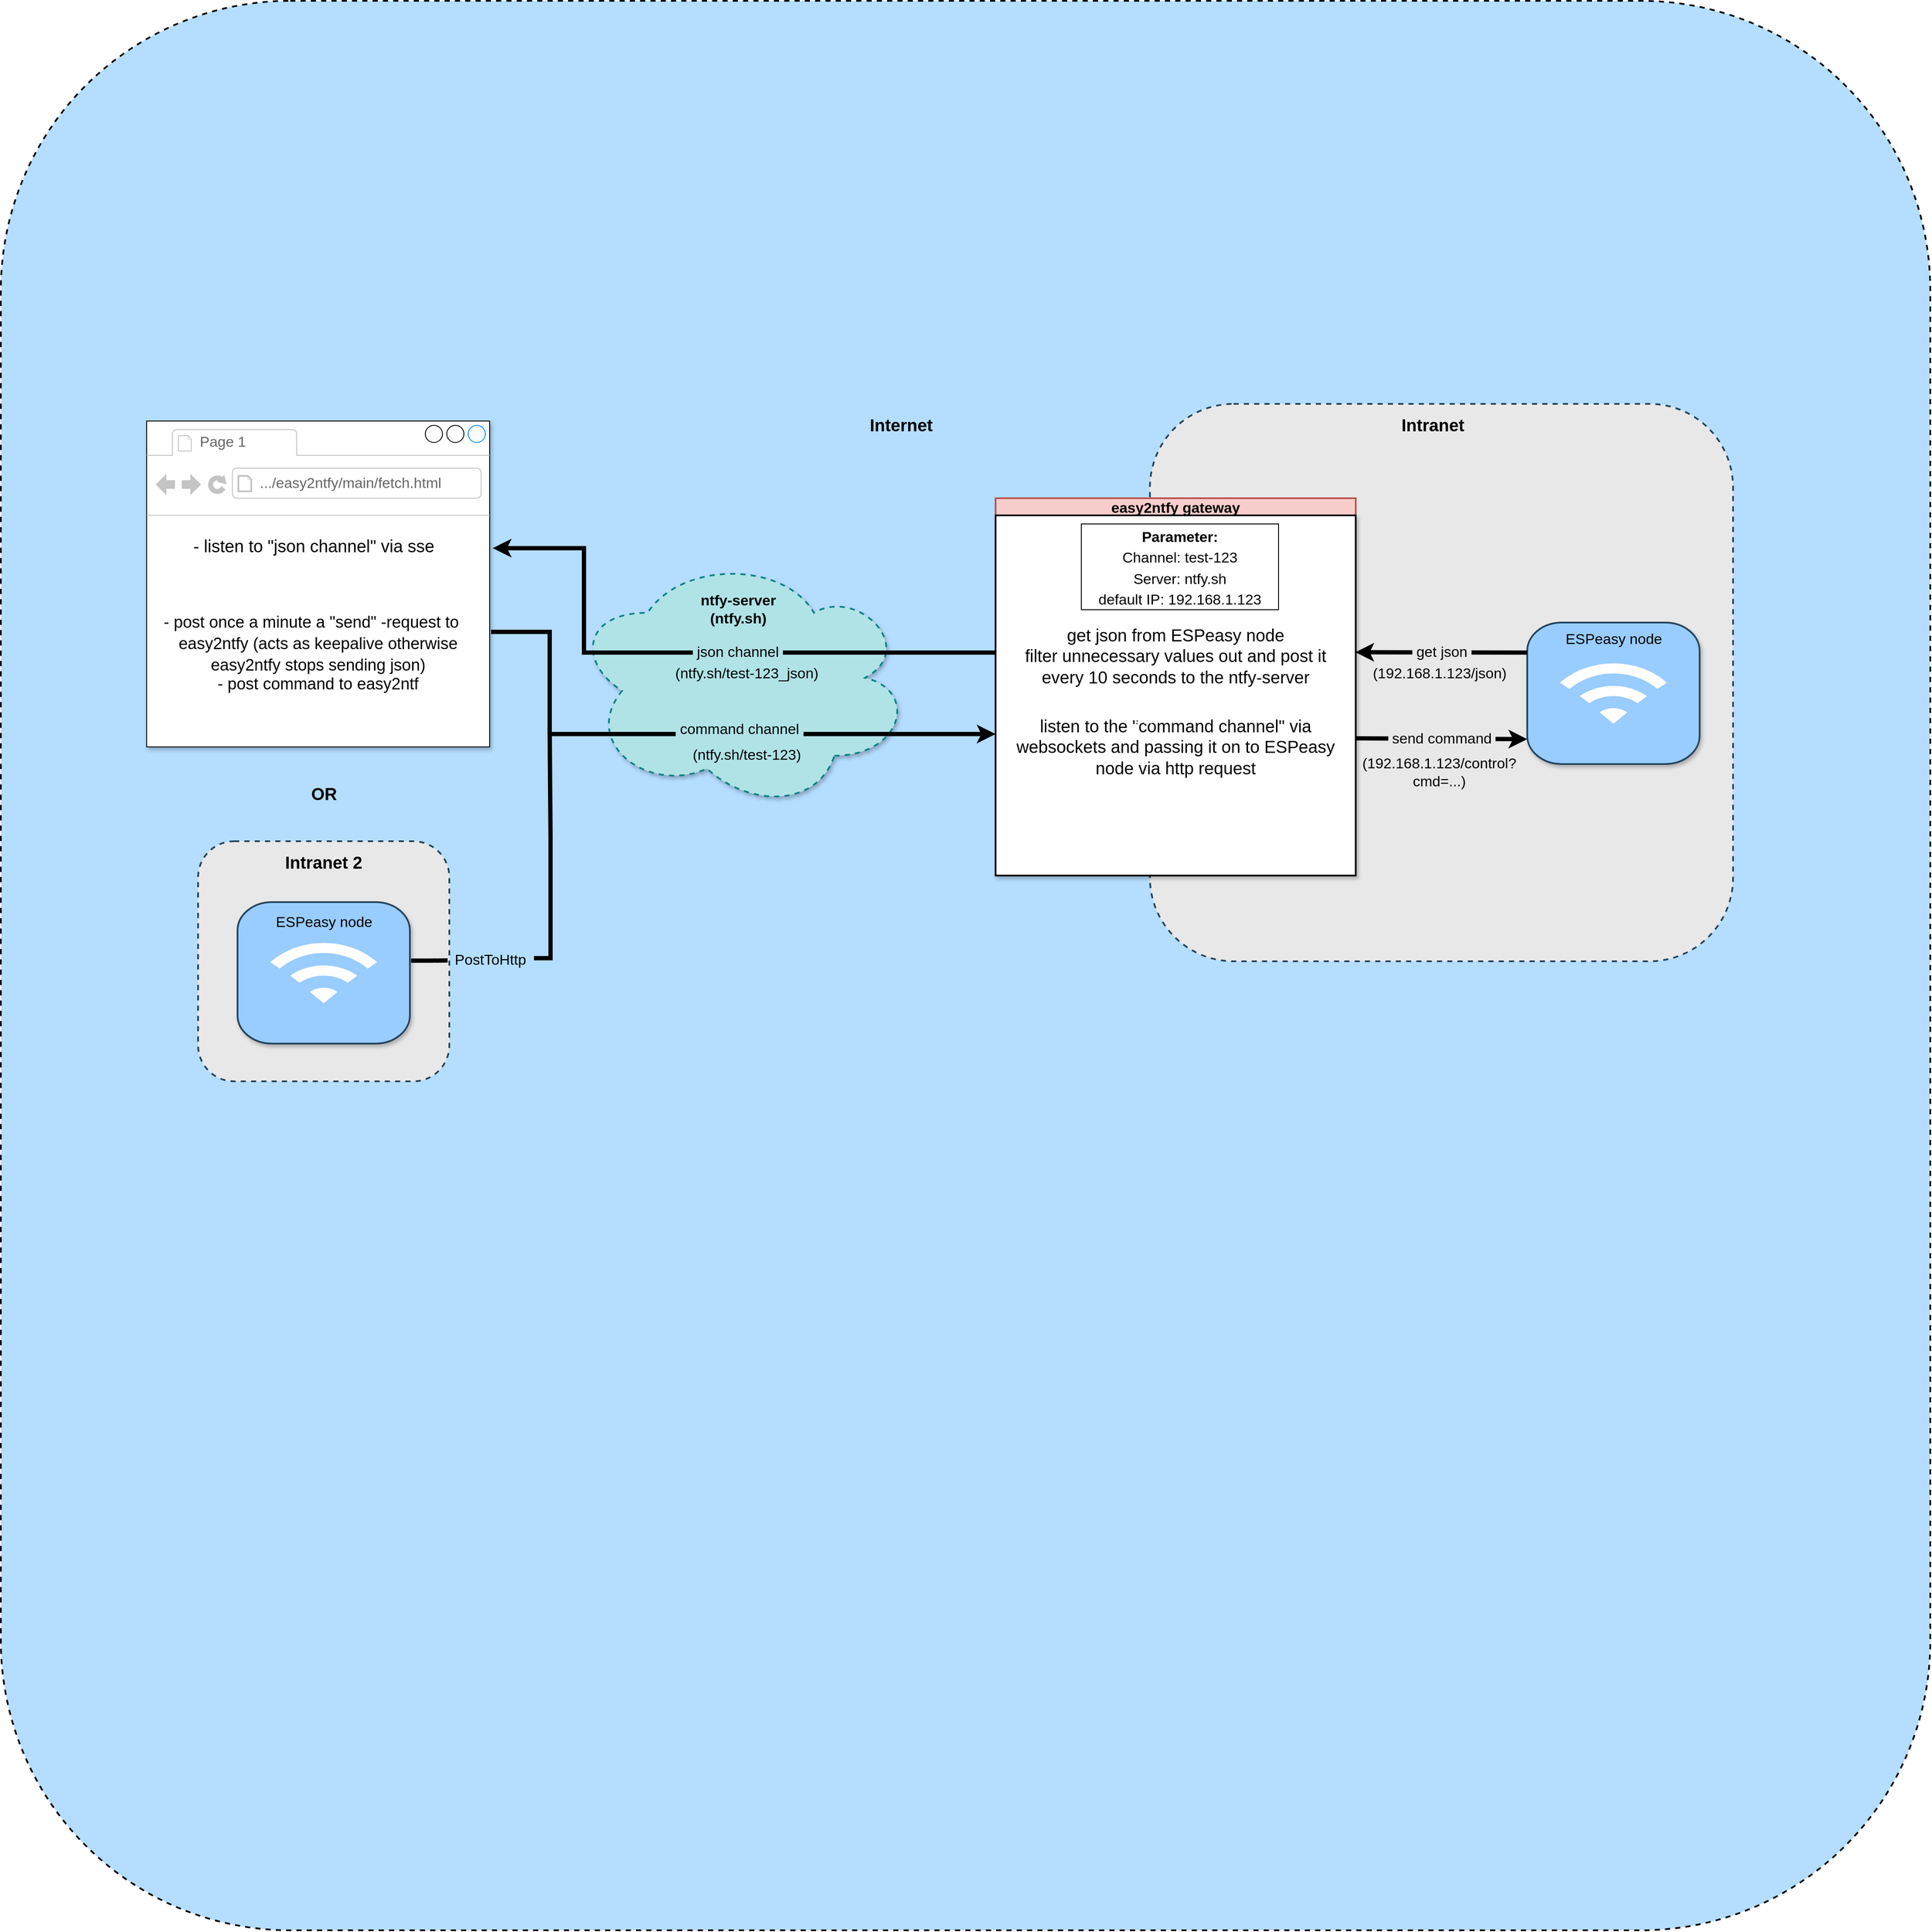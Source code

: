 <mxfile version="20.8.16" type="device"><diagram name="Seite-1" id="kDiK-yWM1GOP67MuToDi"><mxGraphModel dx="14350" dy="734" grid="1" gridSize="10" guides="1" tooltips="1" connect="1" arrows="1" fold="1" page="1" pageScale="1" pageWidth="13300" pageHeight="4681" math="0" shadow="0"><root><mxCell id="0"/><mxCell id="1" parent="0"/><mxCell id="r0xS-WkgvrGhfCiY5FnQ-36" value="" style="whiteSpace=wrap;html=1;aspect=fixed;rounded=1;shadow=0;glass=0;dashed=1;sketch=0;strokeWidth=2;fontSize=20;fillColor=#b5ddff;strokeColor=#000000;labelBackgroundColor=#b4deff;" parent="1" vertex="1"><mxGeometry x="-130" y="40" width="2250" height="2250" as="geometry"/></mxCell><mxCell id="r0xS-WkgvrGhfCiY5FnQ-31" value="" style="rounded=1;whiteSpace=wrap;html=1;shadow=0;glass=0;sketch=0;strokeWidth=2;fontSize=17;dashed=1;fillColor=#e8e8e8;strokeColor=#23445d;" parent="1" vertex="1"><mxGeometry x="1210" y="510" width="680" height="650" as="geometry"/></mxCell><mxCell id="r0xS-WkgvrGhfCiY5FnQ-55" value="" style="html=1;strokeWidth=2;shadow=1;dashed=0;shape=mxgraph.ios7.misc.wifi;fillColor=#99CCFF;strokeColor=#23445d;buttonText=;strokeColor2=#222222;fontColor=default;fontSize=17;verticalLabelPosition=bottom;verticalAlign=top;align=center;sketch=0;fontFamily=Helvetica;" parent="1" vertex="1"><mxGeometry x="1650" y="765" width="201" height="165" as="geometry"/></mxCell><mxCell id="r0xS-WkgvrGhfCiY5FnQ-46" value="" style="ellipse;shape=cloud;whiteSpace=wrap;html=1;rounded=1;shadow=1;glass=0;dashed=1;labelBackgroundColor=#e8e8e8;sketch=0;strokeColor=#0e8088;strokeWidth=2;fontSize=17;fillColor=#b0e3e6;direction=west;" parent="1" vertex="1"><mxGeometry x="545" y="693" width="396" height="303" as="geometry"/></mxCell><mxCell id="r0xS-WkgvrGhfCiY5FnQ-5" value="&lt;span style=&quot;font-size: 17px;&quot;&gt;&lt;br&gt;&lt;/span&gt;" style="strokeWidth=1;shadow=1;dashed=0;align=left;html=1;shape=mxgraph.mockup.containers.browserWindow;rSize=0;strokeColor2=#008cff;strokeColor3=#c4c4c4;mainText=,;recursiveResize=0;" parent="1" vertex="1"><mxGeometry x="40" y="530" width="400" height="380" as="geometry"/></mxCell><mxCell id="r0xS-WkgvrGhfCiY5FnQ-6" value="Page 1" style="strokeWidth=1;shadow=0;dashed=0;align=center;html=1;shape=mxgraph.mockup.containers.anchor;fontSize=17;fontColor=#666666;align=left;" parent="r0xS-WkgvrGhfCiY5FnQ-5" vertex="1"><mxGeometry x="60" y="12" width="110" height="26" as="geometry"/></mxCell><mxCell id="r0xS-WkgvrGhfCiY5FnQ-7" value=".../easy2ntfy/main/fetch.html" style="strokeWidth=1;shadow=0;dashed=0;align=center;html=1;shape=mxgraph.mockup.containers.anchor;rSize=0;fontSize=17;fontColor=#666666;align=left;" parent="r0xS-WkgvrGhfCiY5FnQ-5" vertex="1"><mxGeometry x="130" y="60" width="250" height="26" as="geometry"/></mxCell><mxCell id="r0xS-WkgvrGhfCiY5FnQ-33" value="- listen to &quot;json channel&quot; via sse" style="text;html=1;strokeColor=none;fillColor=none;align=center;verticalAlign=middle;whiteSpace=wrap;rounded=0;fontSize=20;" parent="r0xS-WkgvrGhfCiY5FnQ-5" vertex="1"><mxGeometry x="35" y="120" width="320" height="50" as="geometry"/></mxCell><mxCell id="r0xS-WkgvrGhfCiY5FnQ-34" value="&lt;font style=&quot;font-size: 19px;&quot;&gt;- post once a minute a &quot;send&quot; -request to&amp;nbsp; &amp;nbsp; easy2ntfy&amp;nbsp;&lt;span style=&quot;&quot;&gt;(acts as keepalive otherwise easy2ntfy stops&amp;nbsp;&lt;/span&gt;&lt;span style=&quot;&quot;&gt;sending json)&lt;/span&gt;&lt;br style=&quot;border-color: var(--border-color);&quot;&gt;&lt;/font&gt;&lt;div style=&quot;border-color: var(--border-color); font-size: 19px;&quot;&gt;&lt;span style=&quot;border-color: var(--border-color); background-color: initial;&quot;&gt;&lt;font style=&quot;font-size: 19px;&quot;&gt;- post command to easy2ntf&lt;/font&gt;&lt;/span&gt;&lt;/div&gt;" style="text;html=1;strokeColor=none;fillColor=none;align=center;verticalAlign=middle;whiteSpace=wrap;rounded=0;fontSize=20;" parent="r0xS-WkgvrGhfCiY5FnQ-5" vertex="1"><mxGeometry x="10" y="180" width="380" height="180" as="geometry"/></mxCell><mxCell id="r0xS-WkgvrGhfCiY5FnQ-10" value="" style="endArrow=classic;html=1;rounded=0;strokeColor=default;strokeWidth=5;fontSize=17;exitX=1.004;exitY=0.647;exitDx=0;exitDy=0;exitPerimeter=0;edgeStyle=orthogonalEdgeStyle;" parent="1" source="r0xS-WkgvrGhfCiY5FnQ-5" edge="1"><mxGeometry relative="1" as="geometry"><mxPoint x="810" y="895" as="sourcePoint"/><mxPoint x="1030" y="895" as="targetPoint"/><Array as="points"><mxPoint x="510" y="776"/><mxPoint x="510" y="895"/></Array></mxGeometry></mxCell><mxCell id="r0xS-WkgvrGhfCiY5FnQ-11" value="&amp;nbsp;command channel&amp;nbsp;" style="edgeLabel;resizable=0;html=1;align=center;verticalAlign=middle;fontSize=17;labelBackgroundColor=#b0e2e6;" parent="r0xS-WkgvrGhfCiY5FnQ-10" connectable="0" vertex="1"><mxGeometry relative="1" as="geometry"><mxPoint x="54" y="-5" as="offset"/></mxGeometry></mxCell><mxCell id="r0xS-WkgvrGhfCiY5FnQ-12" value="" style="endArrow=classic;html=1;rounded=0;strokeColor=default;strokeWidth=5;fontSize=17;entryX=1.009;entryY=0.39;entryDx=0;entryDy=0;entryPerimeter=0;edgeStyle=orthogonalEdgeStyle;" parent="1" target="r0xS-WkgvrGhfCiY5FnQ-5" edge="1"><mxGeometry relative="1" as="geometry"><mxPoint x="1030" y="800" as="sourcePoint"/><mxPoint x="850" y="800" as="targetPoint"/><Array as="points"><mxPoint x="550" y="800"/><mxPoint x="550" y="678"/></Array></mxGeometry></mxCell><mxCell id="r0xS-WkgvrGhfCiY5FnQ-13" value="&amp;nbsp;json channel&amp;nbsp;" style="edgeLabel;resizable=0;html=1;align=center;verticalAlign=middle;fontSize=17;labelBackgroundColor=#b0e2e6;" parent="r0xS-WkgvrGhfCiY5FnQ-12" connectable="0" vertex="1"><mxGeometry relative="1" as="geometry"><mxPoint x="53" as="offset"/></mxGeometry></mxCell><mxCell id="r0xS-WkgvrGhfCiY5FnQ-16" value="" style="endArrow=classic;html=1;rounded=0;strokeColor=default;strokeWidth=5;fontSize=17;exitX=1;exitY=0.775;exitDx=0;exitDy=0;exitPerimeter=0;" parent="1" edge="1"><mxGeometry relative="1" as="geometry"><mxPoint x="1450" y="900" as="sourcePoint"/><mxPoint x="1650" y="901" as="targetPoint"/></mxGeometry></mxCell><mxCell id="r0xS-WkgvrGhfCiY5FnQ-17" value="&amp;nbsp;send command&amp;nbsp;" style="edgeLabel;resizable=0;html=1;align=center;verticalAlign=middle;fontSize=17;labelBackgroundColor=#e8e8e8;" parent="r0xS-WkgvrGhfCiY5FnQ-16" connectable="0" vertex="1"><mxGeometry relative="1" as="geometry"/></mxCell><mxCell id="r0xS-WkgvrGhfCiY5FnQ-18" value="" style="endArrow=classic;html=1;rounded=0;strokeColor=default;strokeWidth=5;fontSize=17;entryX=0.999;entryY=0.38;entryDx=0;entryDy=0;entryPerimeter=0;" parent="1" target="r0xS-WkgvrGhfCiY5FnQ-28" edge="1"><mxGeometry relative="1" as="geometry"><mxPoint x="1650" y="800" as="sourcePoint"/><mxPoint x="1450" y="798" as="targetPoint"/></mxGeometry></mxCell><mxCell id="r0xS-WkgvrGhfCiY5FnQ-19" value="&amp;nbsp;get json&amp;nbsp;" style="edgeLabel;resizable=0;html=1;align=center;verticalAlign=middle;fontSize=17;labelBackgroundColor=#e8e8e8;" parent="r0xS-WkgvrGhfCiY5FnQ-18" connectable="0" vertex="1"><mxGeometry relative="1" as="geometry"/></mxCell><mxCell id="r0xS-WkgvrGhfCiY5FnQ-30" value="&lt;font style=&quot;font-size: 20px;&quot;&gt;&lt;b&gt;Internet&lt;/b&gt;&lt;/font&gt;" style="text;html=1;strokeColor=none;fillColor=none;align=center;verticalAlign=middle;whiteSpace=wrap;rounded=0;fontSize=17;" parent="1" vertex="1"><mxGeometry x="890" y="520" width="60" height="30" as="geometry"/></mxCell><mxCell id="r0xS-WkgvrGhfCiY5FnQ-32" value="&lt;font style=&quot;font-size: 20px;&quot;&gt;&lt;b&gt;Intranet&lt;/b&gt;&lt;/font&gt;" style="text;html=1;strokeColor=none;fillColor=none;align=center;verticalAlign=middle;whiteSpace=wrap;rounded=0;fontSize=17;" parent="1" vertex="1"><mxGeometry x="1510" y="520" width="60" height="30" as="geometry"/></mxCell><mxCell id="r0xS-WkgvrGhfCiY5FnQ-3" value="&lt;font style=&quot;font-size: 17px;&quot;&gt;easy2ntfy gateway&lt;/font&gt;" style="swimlane;whiteSpace=wrap;html=1;shadow=0;fillColor=#f8cecc;strokeColor=#b85450;strokeWidth=2;rounded=0;glass=0;" parent="1" vertex="1"><mxGeometry x="1030" y="620" width="420" height="440" as="geometry"/></mxCell><mxCell id="r0xS-WkgvrGhfCiY5FnQ-28" value="" style="whiteSpace=wrap;html=1;aspect=fixed;rounded=0;shadow=1;glass=0;sketch=0;strokeWidth=2;fontSize=17;gradientColor=none;fillColor=default;" parent="r0xS-WkgvrGhfCiY5FnQ-3" vertex="1"><mxGeometry y="20" width="420" height="420" as="geometry"/></mxCell><mxCell id="r0xS-WkgvrGhfCiY5FnQ-24" value="&lt;font style=&quot;font-size: 20px;&quot;&gt;listen to the &quot;command channel&quot; via websockets and passing it on to ESPeasy node via http request&lt;/font&gt;" style="text;html=1;strokeColor=none;fillColor=none;align=center;verticalAlign=middle;whiteSpace=wrap;rounded=0;fontSize=17;" parent="r0xS-WkgvrGhfCiY5FnQ-3" vertex="1"><mxGeometry x="10" y="230" width="400" height="120" as="geometry"/></mxCell><mxCell id="r0xS-WkgvrGhfCiY5FnQ-25" value="&lt;font style=&quot;font-size: 20px;&quot;&gt;get json from ESPeasy node &lt;br&gt;filter unnecessary values out and post it every 10 seconds to the ntfy-server&lt;/font&gt;" style="text;html=1;strokeColor=none;fillColor=none;align=center;verticalAlign=middle;whiteSpace=wrap;rounded=0;fontSize=17;" parent="r0xS-WkgvrGhfCiY5FnQ-3" vertex="1"><mxGeometry x="10" y="124" width="400" height="120" as="geometry"/></mxCell><mxCell id="r0xS-WkgvrGhfCiY5FnQ-39" value="&lt;font style=&quot;font-size: 17px;&quot; color=&quot;#000000&quot;&gt;&lt;b&gt;&lt;span style=&quot;font-family: Helvetica; font-style: normal; font-variant-ligatures: normal; font-variant-caps: normal; letter-spacing: normal; orphans: 2; text-align: center; text-indent: 0px; text-transform: none; widows: 2; word-spacing: 0px; -webkit-text-stroke-width: 0px; text-decoration-thickness: initial; text-decoration-style: initial; text-decoration-color: initial; float: none; display: inline !important;&quot;&gt;Parameter:&lt;/span&gt;&lt;br style=&quot;border-color: var(--border-color); font-family: Helvetica; font-style: normal; font-variant-ligatures: normal; font-variant-caps: normal; letter-spacing: normal; orphans: 2; text-align: center; text-indent: 0px; text-transform: none; widows: 2; word-spacing: 0px; -webkit-text-stroke-width: 0px; text-decoration-thickness: initial; text-decoration-style: initial; text-decoration-color: initial;&quot;&gt;&lt;/b&gt;&lt;span style=&quot;font-family: Helvetica; font-style: normal; font-variant-ligatures: normal; font-variant-caps: normal; font-weight: 400; letter-spacing: normal; orphans: 2; text-align: center; text-indent: 0px; text-transform: none; widows: 2; word-spacing: 0px; -webkit-text-stroke-width: 0px; text-decoration-thickness: initial; text-decoration-style: initial; text-decoration-color: initial; float: none; display: inline !important;&quot;&gt;Channel: test-123&lt;/span&gt;&lt;br style=&quot;border-color: var(--border-color); font-family: Helvetica; font-style: normal; font-variant-ligatures: normal; font-variant-caps: normal; font-weight: 400; letter-spacing: normal; orphans: 2; text-align: center; text-indent: 0px; text-transform: none; widows: 2; word-spacing: 0px; -webkit-text-stroke-width: 0px; text-decoration-thickness: initial; text-decoration-style: initial; text-decoration-color: initial;&quot;&gt;&lt;span style=&quot;font-family: Helvetica; font-style: normal; font-variant-ligatures: normal; font-variant-caps: normal; font-weight: 400; letter-spacing: normal; orphans: 2; text-align: center; text-indent: 0px; text-transform: none; widows: 2; word-spacing: 0px; -webkit-text-stroke-width: 0px; text-decoration-thickness: initial; text-decoration-style: initial; text-decoration-color: initial; float: none; display: inline !important;&quot;&gt;Server: ntfy.sh&lt;/span&gt;&lt;br style=&quot;border-color: var(--border-color); font-family: Helvetica; font-style: normal; font-variant-ligatures: normal; font-variant-caps: normal; font-weight: 400; letter-spacing: normal; orphans: 2; text-align: center; text-indent: 0px; text-transform: none; widows: 2; word-spacing: 0px; -webkit-text-stroke-width: 0px; text-decoration-thickness: initial; text-decoration-style: initial; text-decoration-color: initial;&quot;&gt;&lt;span style=&quot;font-family: Helvetica; font-style: normal; font-variant-ligatures: normal; font-variant-caps: normal; font-weight: 400; letter-spacing: normal; orphans: 2; text-align: center; text-indent: 0px; text-transform: none; widows: 2; word-spacing: 0px; -webkit-text-stroke-width: 0px; text-decoration-thickness: initial; text-decoration-style: initial; text-decoration-color: initial; float: none; display: inline !important;&quot;&gt;default IP: 192.168.1.123&lt;/span&gt;&lt;/font&gt;" style="text;html=1;strokeColor=default;fillColor=none;align=center;verticalAlign=middle;whiteSpace=wrap;rounded=0;fontSize=20;fontColor=#FFFFFF;" parent="r0xS-WkgvrGhfCiY5FnQ-3" vertex="1"><mxGeometry x="100" y="30" width="230" height="100" as="geometry"/></mxCell><mxCell id="r0xS-WkgvrGhfCiY5FnQ-38" value="Text" style="text;html=1;strokeColor=none;fillColor=none;align=center;verticalAlign=middle;whiteSpace=wrap;rounded=0;fontSize=20;fontColor=#FFFFFF;" parent="1" vertex="1"><mxGeometry x="1170" y="860" width="60" height="30" as="geometry"/></mxCell><mxCell id="r0xS-WkgvrGhfCiY5FnQ-41" value="(ntfy.sh/test-123_json)" style="text;html=1;strokeColor=none;fillColor=none;align=center;verticalAlign=middle;whiteSpace=wrap;rounded=0;fontSize=17;fontColor=#000000;" parent="1" vertex="1"><mxGeometry x="650" y="810" width="180" height="30" as="geometry"/></mxCell><mxCell id="r0xS-WkgvrGhfCiY5FnQ-42" value="(ntfy.sh/test-123)" style="text;html=1;strokeColor=none;fillColor=none;align=center;verticalAlign=middle;whiteSpace=wrap;rounded=0;fontSize=17;fontColor=#000000;" parent="1" vertex="1"><mxGeometry x="650" y="905" width="180" height="30" as="geometry"/></mxCell><mxCell id="r0xS-WkgvrGhfCiY5FnQ-43" value="(192.168.1.123/json)" style="text;html=1;strokeColor=none;fillColor=none;align=center;verticalAlign=middle;whiteSpace=wrap;rounded=0;fontSize=17;fontColor=#000000;" parent="1" vertex="1"><mxGeometry x="1457.5" y="810" width="180" height="30" as="geometry"/></mxCell><mxCell id="r0xS-WkgvrGhfCiY5FnQ-44" value="(192.168.1.123/control?cmd=...)" style="text;html=1;strokeColor=none;fillColor=none;align=center;verticalAlign=middle;whiteSpace=wrap;rounded=0;fontSize=17;fontColor=#000000;" parent="1" vertex="1"><mxGeometry x="1465" y="910" width="165" height="60" as="geometry"/></mxCell><mxCell id="r0xS-WkgvrGhfCiY5FnQ-53" value="&lt;b&gt;ntfy-server&lt;br style=&quot;border-color: var(--border-color);&quot;&gt;&lt;span style=&quot;&quot;&gt;(ntfy.sh)&lt;/span&gt;&lt;/b&gt;" style="text;html=1;strokeColor=none;fillColor=none;align=center;verticalAlign=middle;whiteSpace=wrap;rounded=0;fontSize=17;fontColor=#000000;labelBackgroundColor=none;" parent="1" vertex="1"><mxGeometry x="660" y="735" width="140" height="30" as="geometry"/></mxCell><mxCell id="r0xS-WkgvrGhfCiY5FnQ-56" value="ESPeasy node" style="text;html=1;strokeColor=none;fillColor=none;align=center;verticalAlign=middle;whiteSpace=wrap;rounded=0;fontSize=17;fontColor=#000000;" parent="1" vertex="1"><mxGeometry x="1690.5" y="770" width="120" height="30" as="geometry"/></mxCell><mxCell id="r0xS-WkgvrGhfCiY5FnQ-58" value="" style="rounded=1;whiteSpace=wrap;html=1;shadow=0;glass=0;sketch=0;strokeWidth=2;fontSize=17;dashed=1;fillColor=#e8e8e8;strokeColor=#23445d;" parent="1" vertex="1"><mxGeometry x="100" y="1020" width="293" height="280" as="geometry"/></mxCell><mxCell id="r0xS-WkgvrGhfCiY5FnQ-69" style="edgeStyle=orthogonalEdgeStyle;rounded=0;orthogonalLoop=1;jettySize=auto;html=1;exitX=1.007;exitY=0.414;exitDx=0;exitDy=0;strokeColor=#000000;strokeWidth=5;fontSize=17;fontColor=#000000;fillColor=#fad9d5;endArrow=none;endFill=0;exitPerimeter=0;startArrow=none;" parent="1" source="r0xS-WkgvrGhfCiY5FnQ-70" edge="1"><mxGeometry relative="1" as="geometry"><mxPoint x="510" y="890" as="targetPoint"/></mxGeometry></mxCell><mxCell id="r0xS-WkgvrGhfCiY5FnQ-57" value="" style="html=1;strokeWidth=2;shadow=1;dashed=0;shape=mxgraph.ios7.misc.wifi;fillColor=#99CCFF;strokeColor=#23445d;buttonText=;strokeColor2=#222222;fontColor=default;fontSize=17;verticalLabelPosition=bottom;verticalAlign=top;align=center;sketch=0;fontFamily=Helvetica;" parent="1" vertex="1"><mxGeometry x="146" y="1091" width="201" height="165" as="geometry"/></mxCell><mxCell id="r0xS-WkgvrGhfCiY5FnQ-59" value="ESPeasy node" style="text;html=1;strokeColor=none;fillColor=none;align=center;verticalAlign=middle;whiteSpace=wrap;rounded=0;fontSize=17;fontColor=#000000;" parent="1" vertex="1"><mxGeometry x="186.5" y="1100" width="120" height="30" as="geometry"/></mxCell><mxCell id="r0xS-WkgvrGhfCiY5FnQ-60" value="&lt;font style=&quot;font-size: 20px;&quot;&gt;&lt;b&gt;Intranet 2&lt;/b&gt;&lt;/font&gt;" style="text;html=1;strokeColor=none;fillColor=none;align=center;verticalAlign=middle;whiteSpace=wrap;rounded=0;fontSize=17;" parent="1" vertex="1"><mxGeometry x="198.25" y="1030" width="96.5" height="30" as="geometry"/></mxCell><mxCell id="r0xS-WkgvrGhfCiY5FnQ-71" value="" style="edgeStyle=orthogonalEdgeStyle;rounded=0;orthogonalLoop=1;jettySize=auto;html=1;exitX=1.007;exitY=0.414;exitDx=0;exitDy=0;strokeColor=#000000;strokeWidth=5;fontSize=17;fontColor=#000000;fillColor=#fad9d5;endArrow=none;endFill=0;exitPerimeter=0;" parent="1" source="r0xS-WkgvrGhfCiY5FnQ-57" target="r0xS-WkgvrGhfCiY5FnQ-70" edge="1"><mxGeometry relative="1" as="geometry"><mxPoint x="510" y="890" as="targetPoint"/><mxPoint x="348.407" y="1159.31" as="sourcePoint"/></mxGeometry></mxCell><mxCell id="r0xS-WkgvrGhfCiY5FnQ-70" value="PostToHttp" style="text;html=1;strokeColor=none;fillColor=none;align=center;verticalAlign=middle;whiteSpace=wrap;rounded=0;fontSize=17;fontColor=#000000;labelBackgroundColor=#b4deff;" parent="1" vertex="1"><mxGeometry x="391" y="1144" width="100" height="30" as="geometry"/></mxCell><mxCell id="r0xS-WkgvrGhfCiY5FnQ-72" value="&lt;font style=&quot;font-size: 20px;&quot;&gt;&lt;b&gt;OR&lt;/b&gt;&lt;/font&gt;" style="text;html=1;strokeColor=none;fillColor=none;align=center;verticalAlign=middle;whiteSpace=wrap;rounded=0;fontSize=17;fontColor=#000000;" parent="1" vertex="1"><mxGeometry x="216.5" y="950" width="60" height="30" as="geometry"/></mxCell></root></mxGraphModel></diagram></mxfile>